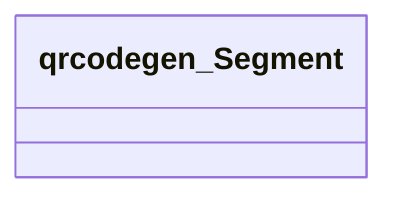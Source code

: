 classDiagram
    class qrcodegen_Segment {
    }
    class qrcodegen_Segment {
    }
    class qrcodegen_Segment {
    }
    class qrcodegen_Segment {
    }
    class qrcodegen_Segment {
    }
